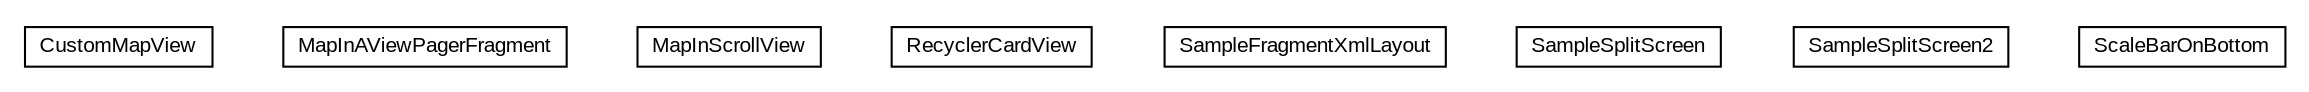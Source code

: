#!/usr/local/bin/dot
#
# Class diagram 
# Generated by UMLGraph version R5_6-24-gf6e263 (http://www.umlgraph.org/)
#

digraph G {
	edge [fontname="arial",fontsize=10,labelfontname="arial",labelfontsize=10];
	node [fontname="arial",fontsize=10,shape=plaintext];
	nodesep=0.25;
	ranksep=0.5;
	// org.osmdroid.samplefragments.layouts.CustomMapView
	c2073 [label=<<table title="org.osmdroid.samplefragments.layouts.CustomMapView" border="0" cellborder="1" cellspacing="0" cellpadding="2" port="p" href="./CustomMapView.html">
		<tr><td><table border="0" cellspacing="0" cellpadding="1">
<tr><td align="center" balign="center"> CustomMapView </td></tr>
		</table></td></tr>
		</table>>, URL="./CustomMapView.html", fontname="arial", fontcolor="black", fontsize=10.0];
	// org.osmdroid.samplefragments.layouts.MapInAViewPagerFragment
	c2074 [label=<<table title="org.osmdroid.samplefragments.layouts.MapInAViewPagerFragment" border="0" cellborder="1" cellspacing="0" cellpadding="2" port="p" href="./MapInAViewPagerFragment.html">
		<tr><td><table border="0" cellspacing="0" cellpadding="1">
<tr><td align="center" balign="center"> MapInAViewPagerFragment </td></tr>
		</table></td></tr>
		</table>>, URL="./MapInAViewPagerFragment.html", fontname="arial", fontcolor="black", fontsize=10.0];
	// org.osmdroid.samplefragments.layouts.MapInScrollView
	c2075 [label=<<table title="org.osmdroid.samplefragments.layouts.MapInScrollView" border="0" cellborder="1" cellspacing="0" cellpadding="2" port="p" href="./MapInScrollView.html">
		<tr><td><table border="0" cellspacing="0" cellpadding="1">
<tr><td align="center" balign="center"> MapInScrollView </td></tr>
		</table></td></tr>
		</table>>, URL="./MapInScrollView.html", fontname="arial", fontcolor="black", fontsize=10.0];
	// org.osmdroid.samplefragments.layouts.RecyclerCardView
	c2086 [label=<<table title="org.osmdroid.samplefragments.layouts.RecyclerCardView" border="0" cellborder="1" cellspacing="0" cellpadding="2" port="p" href="./RecyclerCardView.html">
		<tr><td><table border="0" cellspacing="0" cellpadding="1">
<tr><td align="center" balign="center"> RecyclerCardView </td></tr>
		</table></td></tr>
		</table>>, URL="./RecyclerCardView.html", fontname="arial", fontcolor="black", fontsize=10.0];
	// org.osmdroid.samplefragments.layouts.SampleFragmentXmlLayout
	c2087 [label=<<table title="org.osmdroid.samplefragments.layouts.SampleFragmentXmlLayout" border="0" cellborder="1" cellspacing="0" cellpadding="2" port="p" href="./SampleFragmentXmlLayout.html">
		<tr><td><table border="0" cellspacing="0" cellpadding="1">
<tr><td align="center" balign="center"> SampleFragmentXmlLayout </td></tr>
		</table></td></tr>
		</table>>, URL="./SampleFragmentXmlLayout.html", fontname="arial", fontcolor="black", fontsize=10.0];
	// org.osmdroid.samplefragments.layouts.SampleSplitScreen
	c2088 [label=<<table title="org.osmdroid.samplefragments.layouts.SampleSplitScreen" border="0" cellborder="1" cellspacing="0" cellpadding="2" port="p" href="./SampleSplitScreen.html">
		<tr><td><table border="0" cellspacing="0" cellpadding="1">
<tr><td align="center" balign="center"> SampleSplitScreen </td></tr>
		</table></td></tr>
		</table>>, URL="./SampleSplitScreen.html", fontname="arial", fontcolor="black", fontsize=10.0];
	// org.osmdroid.samplefragments.layouts.SampleSplitScreen2
	c2089 [label=<<table title="org.osmdroid.samplefragments.layouts.SampleSplitScreen2" border="0" cellborder="1" cellspacing="0" cellpadding="2" port="p" href="./SampleSplitScreen2.html">
		<tr><td><table border="0" cellspacing="0" cellpadding="1">
<tr><td align="center" balign="center"> SampleSplitScreen2 </td></tr>
		</table></td></tr>
		</table>>, URL="./SampleSplitScreen2.html", fontname="arial", fontcolor="black", fontsize=10.0];
	// org.osmdroid.samplefragments.layouts.ScaleBarOnBottom
	c2090 [label=<<table title="org.osmdroid.samplefragments.layouts.ScaleBarOnBottom" border="0" cellborder="1" cellspacing="0" cellpadding="2" port="p" href="./ScaleBarOnBottom.html">
		<tr><td><table border="0" cellspacing="0" cellpadding="1">
<tr><td align="center" balign="center"> ScaleBarOnBottom </td></tr>
		</table></td></tr>
		</table>>, URL="./ScaleBarOnBottom.html", fontname="arial", fontcolor="black", fontsize=10.0];
}

